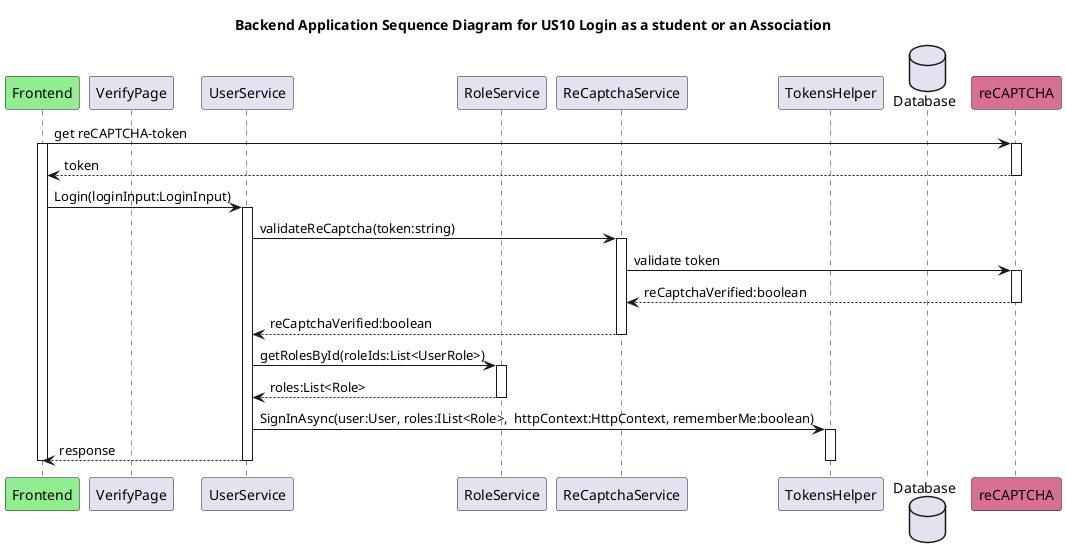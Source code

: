 @startuml "System Sequence Diagram for Register Flow"
title Backend Application Sequence Diagram for US10 Login as a student or an Association
participant "Frontend" as fe #lightGreen
participant "VerifyPage" as VerifyPage
participant "UserService" as UserService
participant "RoleService" as ros
participant "ReCaptchaService" as rs
participant "TokensHelper" as tkh
database "Database" as db
participant "reCAPTCHA" as reCap #PaleVioletRed



fe -> reCap: get reCAPTCHA-token
activate fe  
activate reCap
reCap --> fe: token
deactivate reCap
fe -> UserService: Login(loginInput:LoginInput)
activate UserService
UserService -> rs: validateReCaptcha(token:string)
activate rs
rs -> reCap: validate token
activate reCap
reCap --> rs: reCaptchaVerified:boolean
deactivate reCap
rs --> UserService: reCaptchaVerified:boolean
deactivate rs
UserService -> ros: getRolesById(roleIds:List<UserRole>)
activate ros
ros --> UserService: roles:List<Role>
deactivate ros
UserService -> tkh: SignInAsync(user:User, roles:IList<Role>,  httpContext:HttpContext, rememberMe:boolean)
activate tkh
UserService --> fe: response 
deactivate UserService
deactivate tkh
deactivate fe

@enduml
